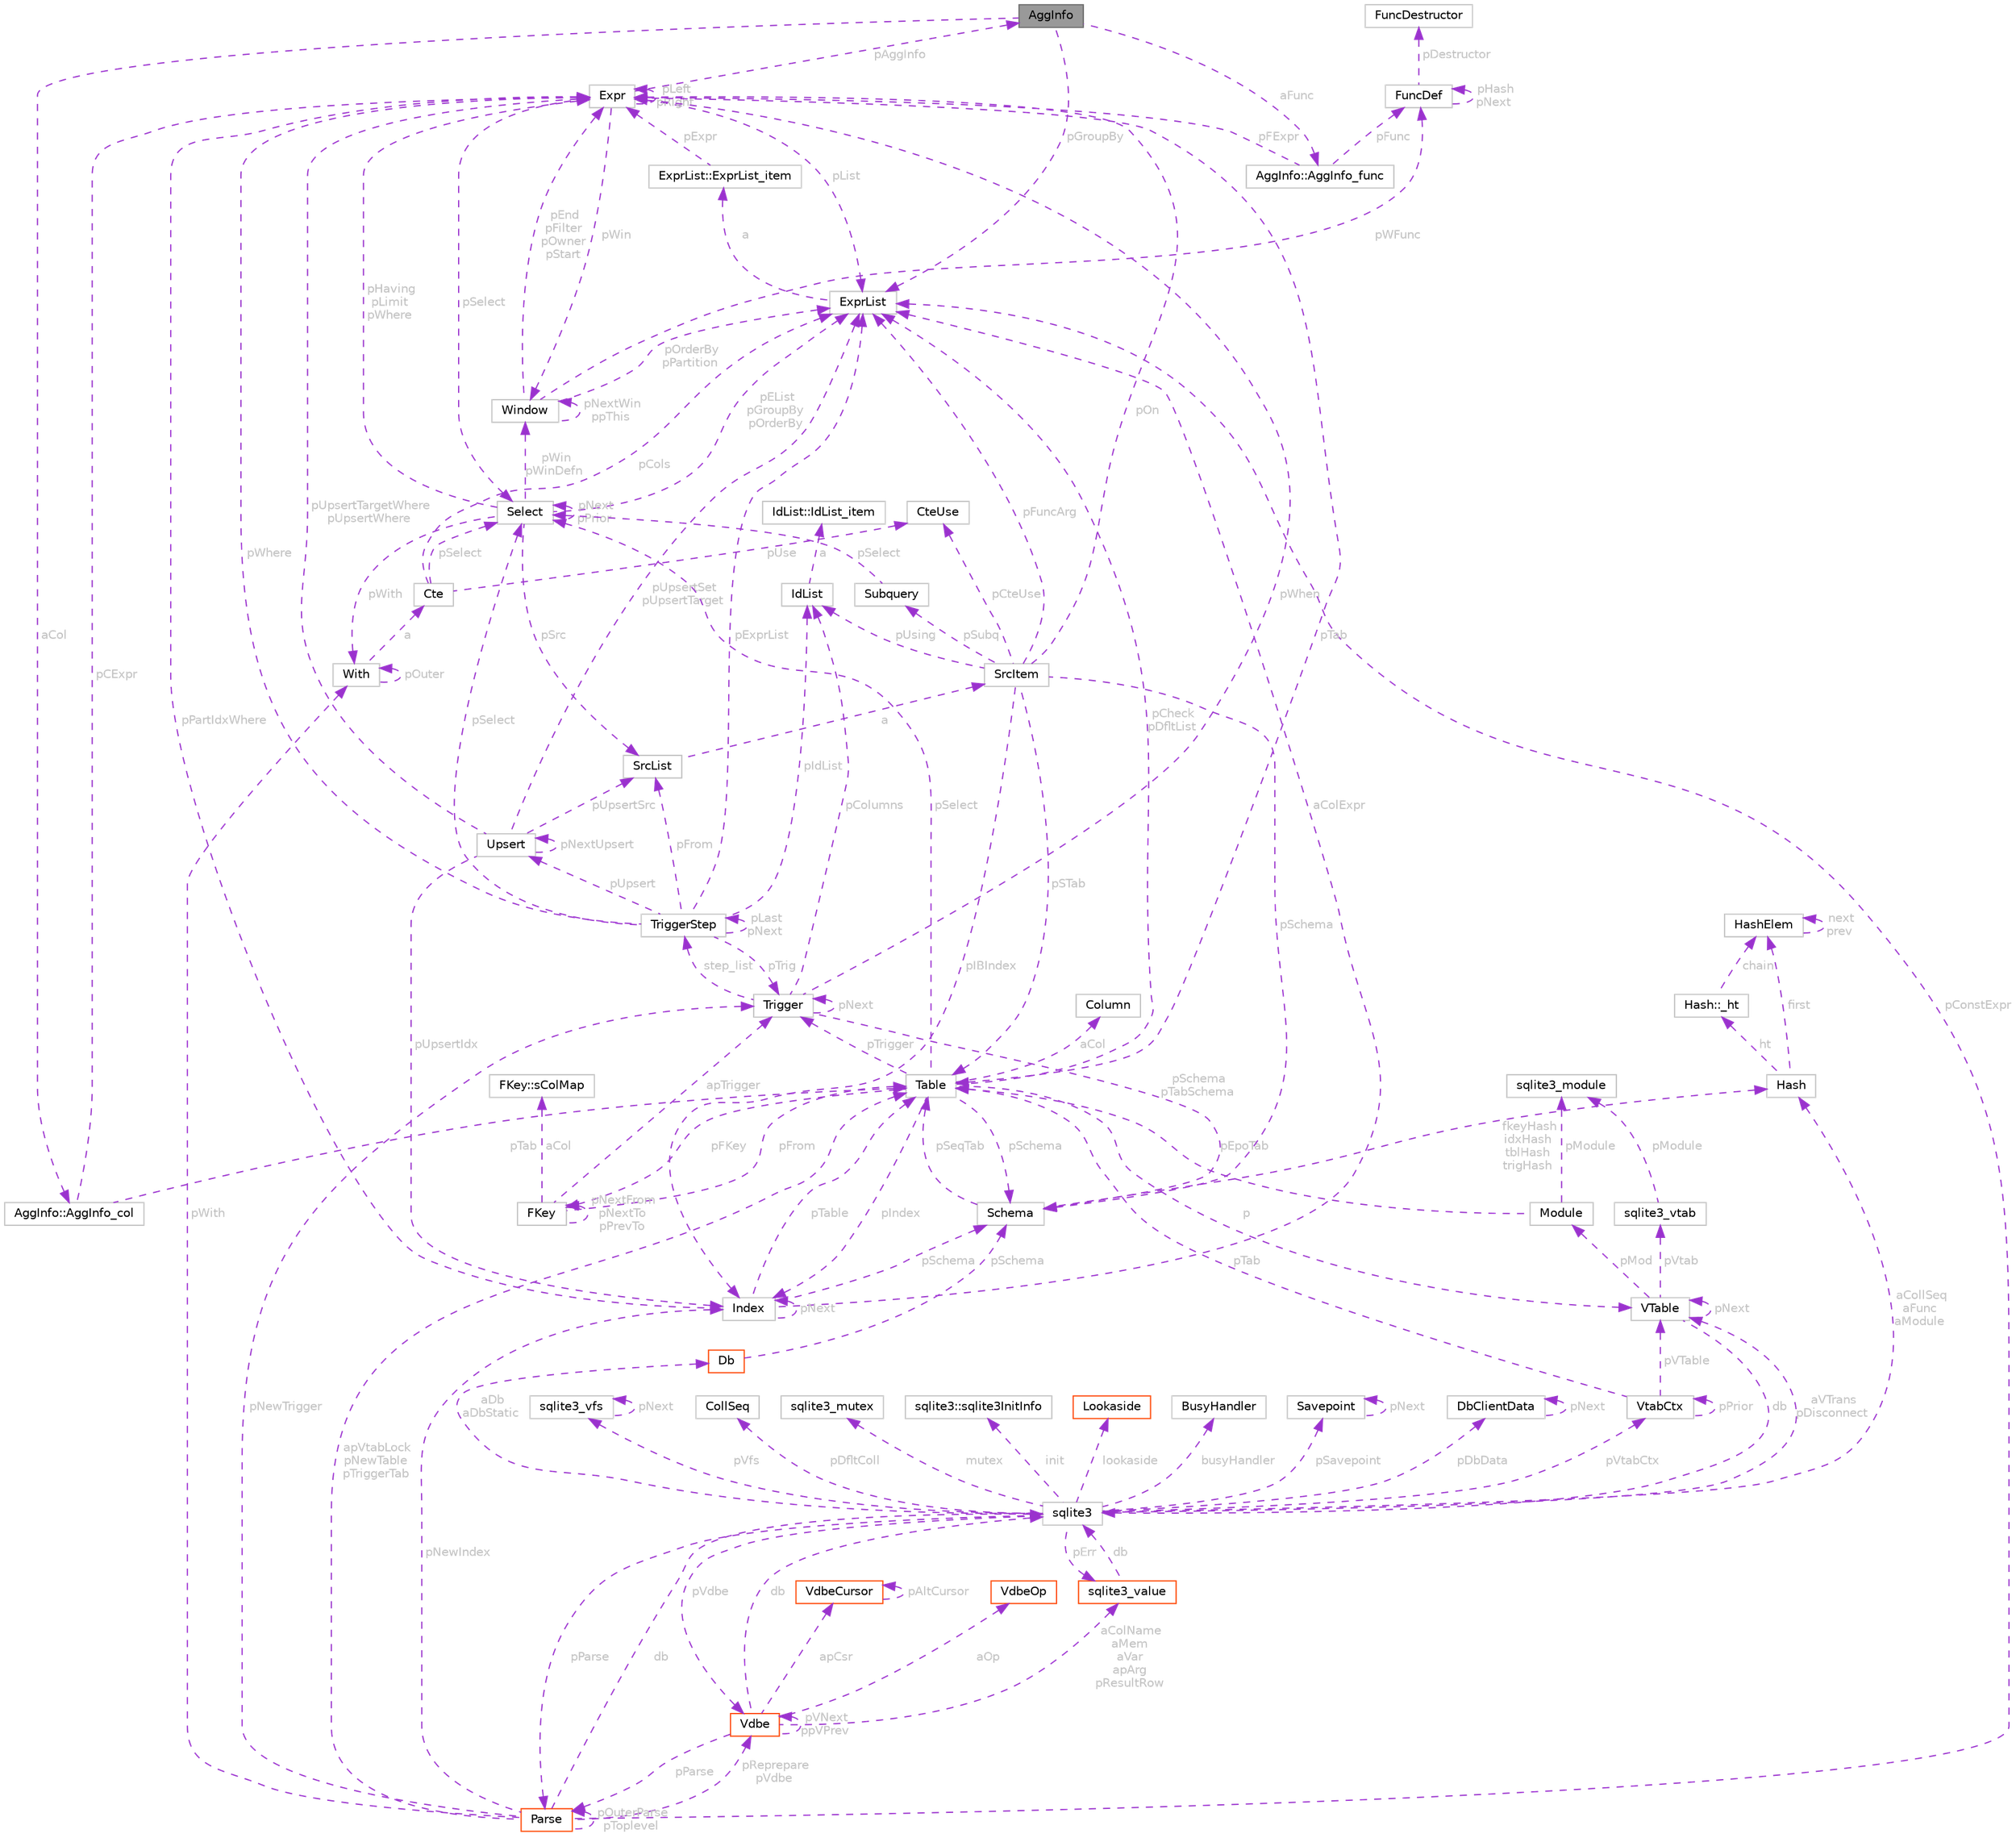 digraph "AggInfo"
{
 // LATEX_PDF_SIZE
  bgcolor="transparent";
  edge [fontname=Helvetica,fontsize=10,labelfontname=Helvetica,labelfontsize=10];
  node [fontname=Helvetica,fontsize=10,shape=box,height=0.2,width=0.4];
  Node1 [id="Node000001",label="AggInfo",height=0.2,width=0.4,color="gray40", fillcolor="grey60", style="filled", fontcolor="black",tooltip=" "];
  Node2 -> Node1 [id="edge1_Node000001_Node000002",dir="back",color="darkorchid3",style="dashed",tooltip=" ",label=" pGroupBy",fontcolor="grey" ];
  Node2 [id="Node000002",label="ExprList",height=0.2,width=0.4,color="grey75", fillcolor="white", style="filled",URL="$structExprList.html",tooltip=" "];
  Node3 -> Node2 [id="edge2_Node000002_Node000003",dir="back",color="darkorchid3",style="dashed",tooltip=" ",label=" a",fontcolor="grey" ];
  Node3 [id="Node000003",label="ExprList::ExprList_item",height=0.2,width=0.4,color="grey75", fillcolor="white", style="filled",URL="$structExprList_1_1ExprList__item.html",tooltip=" "];
  Node4 -> Node3 [id="edge3_Node000003_Node000004",dir="back",color="darkorchid3",style="dashed",tooltip=" ",label=" pExpr",fontcolor="grey" ];
  Node4 [id="Node000004",label="Expr",height=0.2,width=0.4,color="grey75", fillcolor="white", style="filled",URL="$structExpr.html",tooltip=" "];
  Node4 -> Node4 [id="edge4_Node000004_Node000004",dir="back",color="darkorchid3",style="dashed",tooltip=" ",label=" pLeft\npRight",fontcolor="grey" ];
  Node2 -> Node4 [id="edge5_Node000004_Node000002",dir="back",color="darkorchid3",style="dashed",tooltip=" ",label=" pList",fontcolor="grey" ];
  Node5 -> Node4 [id="edge6_Node000004_Node000005",dir="back",color="darkorchid3",style="dashed",tooltip=" ",label=" pSelect",fontcolor="grey" ];
  Node5 [id="Node000005",label="Select",height=0.2,width=0.4,color="grey75", fillcolor="white", style="filled",URL="$structSelect.html",tooltip=" "];
  Node2 -> Node5 [id="edge7_Node000005_Node000002",dir="back",color="darkorchid3",style="dashed",tooltip=" ",label=" pEList\npGroupBy\npOrderBy",fontcolor="grey" ];
  Node6 -> Node5 [id="edge8_Node000005_Node000006",dir="back",color="darkorchid3",style="dashed",tooltip=" ",label=" pSrc",fontcolor="grey" ];
  Node6 [id="Node000006",label="SrcList",height=0.2,width=0.4,color="grey75", fillcolor="white", style="filled",URL="$structSrcList.html",tooltip=" "];
  Node7 -> Node6 [id="edge9_Node000006_Node000007",dir="back",color="darkorchid3",style="dashed",tooltip=" ",label=" a",fontcolor="grey" ];
  Node7 [id="Node000007",label="SrcItem",height=0.2,width=0.4,color="grey75", fillcolor="white", style="filled",URL="$structSrcItem.html",tooltip=" "];
  Node8 -> Node7 [id="edge10_Node000007_Node000008",dir="back",color="darkorchid3",style="dashed",tooltip=" ",label=" pSTab",fontcolor="grey" ];
  Node8 [id="Node000008",label="Table",height=0.2,width=0.4,color="grey75", fillcolor="white", style="filled",URL="$structTable.html",tooltip=" "];
  Node9 -> Node8 [id="edge11_Node000008_Node000009",dir="back",color="darkorchid3",style="dashed",tooltip=" ",label=" aCol",fontcolor="grey" ];
  Node9 [id="Node000009",label="Column",height=0.2,width=0.4,color="grey75", fillcolor="white", style="filled",URL="$structColumn.html",tooltip=" "];
  Node10 -> Node8 [id="edge12_Node000008_Node000010",dir="back",color="darkorchid3",style="dashed",tooltip=" ",label=" pIndex",fontcolor="grey" ];
  Node10 [id="Node000010",label="Index",height=0.2,width=0.4,color="grey75", fillcolor="white", style="filled",URL="$structIndex.html",tooltip=" "];
  Node8 -> Node10 [id="edge13_Node000010_Node000008",dir="back",color="darkorchid3",style="dashed",tooltip=" ",label=" pTable",fontcolor="grey" ];
  Node10 -> Node10 [id="edge14_Node000010_Node000010",dir="back",color="darkorchid3",style="dashed",tooltip=" ",label=" pNext",fontcolor="grey" ];
  Node11 -> Node10 [id="edge15_Node000010_Node000011",dir="back",color="darkorchid3",style="dashed",tooltip=" ",label=" pSchema",fontcolor="grey" ];
  Node11 [id="Node000011",label="Schema",height=0.2,width=0.4,color="grey75", fillcolor="white", style="filled",URL="$structSchema.html",tooltip=" "];
  Node12 -> Node11 [id="edge16_Node000011_Node000012",dir="back",color="darkorchid3",style="dashed",tooltip=" ",label=" fkeyHash\nidxHash\ntblHash\ntrigHash",fontcolor="grey" ];
  Node12 [id="Node000012",label="Hash",height=0.2,width=0.4,color="grey75", fillcolor="white", style="filled",URL="$structHash.html",tooltip=" "];
  Node13 -> Node12 [id="edge17_Node000012_Node000013",dir="back",color="darkorchid3",style="dashed",tooltip=" ",label=" first",fontcolor="grey" ];
  Node13 [id="Node000013",label="HashElem",height=0.2,width=0.4,color="grey75", fillcolor="white", style="filled",URL="$structHashElem.html",tooltip=" "];
  Node13 -> Node13 [id="edge18_Node000013_Node000013",dir="back",color="darkorchid3",style="dashed",tooltip=" ",label=" next\nprev",fontcolor="grey" ];
  Node14 -> Node12 [id="edge19_Node000012_Node000014",dir="back",color="darkorchid3",style="dashed",tooltip=" ",label=" ht",fontcolor="grey" ];
  Node14 [id="Node000014",label="Hash::_ht",height=0.2,width=0.4,color="grey75", fillcolor="white", style="filled",URL="$structHash_1_1__ht.html",tooltip=" "];
  Node13 -> Node14 [id="edge20_Node000014_Node000013",dir="back",color="darkorchid3",style="dashed",tooltip=" ",label=" chain",fontcolor="grey" ];
  Node8 -> Node11 [id="edge21_Node000011_Node000008",dir="back",color="darkorchid3",style="dashed",tooltip=" ",label=" pSeqTab",fontcolor="grey" ];
  Node4 -> Node10 [id="edge22_Node000010_Node000004",dir="back",color="darkorchid3",style="dashed",tooltip=" ",label=" pPartIdxWhere",fontcolor="grey" ];
  Node2 -> Node10 [id="edge23_Node000010_Node000002",dir="back",color="darkorchid3",style="dashed",tooltip=" ",label=" aColExpr",fontcolor="grey" ];
  Node2 -> Node8 [id="edge24_Node000008_Node000002",dir="back",color="darkorchid3",style="dashed",tooltip=" ",label=" pCheck\npDfltList",fontcolor="grey" ];
  Node15 -> Node8 [id="edge25_Node000008_Node000015",dir="back",color="darkorchid3",style="dashed",tooltip=" ",label=" pFKey",fontcolor="grey" ];
  Node15 [id="Node000015",label="FKey",height=0.2,width=0.4,color="grey75", fillcolor="white", style="filled",URL="$structFKey.html",tooltip=" "];
  Node8 -> Node15 [id="edge26_Node000015_Node000008",dir="back",color="darkorchid3",style="dashed",tooltip=" ",label=" pFrom",fontcolor="grey" ];
  Node15 -> Node15 [id="edge27_Node000015_Node000015",dir="back",color="darkorchid3",style="dashed",tooltip=" ",label=" pNextFrom\npNextTo\npPrevTo",fontcolor="grey" ];
  Node16 -> Node15 [id="edge28_Node000015_Node000016",dir="back",color="darkorchid3",style="dashed",tooltip=" ",label=" apTrigger",fontcolor="grey" ];
  Node16 [id="Node000016",label="Trigger",height=0.2,width=0.4,color="grey75", fillcolor="white", style="filled",URL="$structTrigger.html",tooltip=" "];
  Node4 -> Node16 [id="edge29_Node000016_Node000004",dir="back",color="darkorchid3",style="dashed",tooltip=" ",label=" pWhen",fontcolor="grey" ];
  Node17 -> Node16 [id="edge30_Node000016_Node000017",dir="back",color="darkorchid3",style="dashed",tooltip=" ",label=" pColumns",fontcolor="grey" ];
  Node17 [id="Node000017",label="IdList",height=0.2,width=0.4,color="grey75", fillcolor="white", style="filled",URL="$structIdList.html",tooltip=" "];
  Node18 -> Node17 [id="edge31_Node000017_Node000018",dir="back",color="darkorchid3",style="dashed",tooltip=" ",label=" a",fontcolor="grey" ];
  Node18 [id="Node000018",label="IdList::IdList_item",height=0.2,width=0.4,color="grey75", fillcolor="white", style="filled",URL="$structIdList_1_1IdList__item.html",tooltip=" "];
  Node11 -> Node16 [id="edge32_Node000016_Node000011",dir="back",color="darkorchid3",style="dashed",tooltip=" ",label=" pSchema\npTabSchema",fontcolor="grey" ];
  Node19 -> Node16 [id="edge33_Node000016_Node000019",dir="back",color="darkorchid3",style="dashed",tooltip=" ",label=" step_list",fontcolor="grey" ];
  Node19 [id="Node000019",label="TriggerStep",height=0.2,width=0.4,color="grey75", fillcolor="white", style="filled",URL="$structTriggerStep.html",tooltip=" "];
  Node16 -> Node19 [id="edge34_Node000019_Node000016",dir="back",color="darkorchid3",style="dashed",tooltip=" ",label=" pTrig",fontcolor="grey" ];
  Node5 -> Node19 [id="edge35_Node000019_Node000005",dir="back",color="darkorchid3",style="dashed",tooltip=" ",label=" pSelect",fontcolor="grey" ];
  Node6 -> Node19 [id="edge36_Node000019_Node000006",dir="back",color="darkorchid3",style="dashed",tooltip=" ",label=" pFrom",fontcolor="grey" ];
  Node4 -> Node19 [id="edge37_Node000019_Node000004",dir="back",color="darkorchid3",style="dashed",tooltip=" ",label=" pWhere",fontcolor="grey" ];
  Node2 -> Node19 [id="edge38_Node000019_Node000002",dir="back",color="darkorchid3",style="dashed",tooltip=" ",label=" pExprList",fontcolor="grey" ];
  Node17 -> Node19 [id="edge39_Node000019_Node000017",dir="back",color="darkorchid3",style="dashed",tooltip=" ",label=" pIdList",fontcolor="grey" ];
  Node20 -> Node19 [id="edge40_Node000019_Node000020",dir="back",color="darkorchid3",style="dashed",tooltip=" ",label=" pUpsert",fontcolor="grey" ];
  Node20 [id="Node000020",label="Upsert",height=0.2,width=0.4,color="grey75", fillcolor="white", style="filled",URL="$structUpsert.html",tooltip=" "];
  Node2 -> Node20 [id="edge41_Node000020_Node000002",dir="back",color="darkorchid3",style="dashed",tooltip=" ",label=" pUpsertSet\npUpsertTarget",fontcolor="grey" ];
  Node4 -> Node20 [id="edge42_Node000020_Node000004",dir="back",color="darkorchid3",style="dashed",tooltip=" ",label=" pUpsertTargetWhere\npUpsertWhere",fontcolor="grey" ];
  Node20 -> Node20 [id="edge43_Node000020_Node000020",dir="back",color="darkorchid3",style="dashed",tooltip=" ",label=" pNextUpsert",fontcolor="grey" ];
  Node10 -> Node20 [id="edge44_Node000020_Node000010",dir="back",color="darkorchid3",style="dashed",tooltip=" ",label=" pUpsertIdx",fontcolor="grey" ];
  Node6 -> Node20 [id="edge45_Node000020_Node000006",dir="back",color="darkorchid3",style="dashed",tooltip=" ",label=" pUpsertSrc",fontcolor="grey" ];
  Node19 -> Node19 [id="edge46_Node000019_Node000019",dir="back",color="darkorchid3",style="dashed",tooltip=" ",label=" pLast\npNext",fontcolor="grey" ];
  Node16 -> Node16 [id="edge47_Node000016_Node000016",dir="back",color="darkorchid3",style="dashed",tooltip=" ",label=" pNext",fontcolor="grey" ];
  Node21 -> Node15 [id="edge48_Node000015_Node000021",dir="back",color="darkorchid3",style="dashed",tooltip=" ",label=" aCol",fontcolor="grey" ];
  Node21 [id="Node000021",label="FKey::sColMap",height=0.2,width=0.4,color="grey75", fillcolor="white", style="filled",URL="$structFKey_1_1sColMap.html",tooltip=" "];
  Node5 -> Node8 [id="edge49_Node000008_Node000005",dir="back",color="darkorchid3",style="dashed",tooltip=" ",label=" pSelect",fontcolor="grey" ];
  Node22 -> Node8 [id="edge50_Node000008_Node000022",dir="back",color="darkorchid3",style="dashed",tooltip=" ",label=" p",fontcolor="grey" ];
  Node22 [id="Node000022",label="VTable",height=0.2,width=0.4,color="grey75", fillcolor="white", style="filled",URL="$structVTable.html",tooltip=" "];
  Node23 -> Node22 [id="edge51_Node000022_Node000023",dir="back",color="darkorchid3",style="dashed",tooltip=" ",label=" db",fontcolor="grey" ];
  Node23 [id="Node000023",label="sqlite3",height=0.2,width=0.4,color="grey75", fillcolor="white", style="filled",URL="$structsqlite3.html",tooltip=" "];
  Node24 -> Node23 [id="edge52_Node000023_Node000024",dir="back",color="darkorchid3",style="dashed",tooltip=" ",label=" pVfs",fontcolor="grey" ];
  Node24 [id="Node000024",label="sqlite3_vfs",height=0.2,width=0.4,color="grey75", fillcolor="white", style="filled",URL="$structsqlite3__vfs.html",tooltip=" "];
  Node24 -> Node24 [id="edge53_Node000024_Node000024",dir="back",color="darkorchid3",style="dashed",tooltip=" ",label=" pNext",fontcolor="grey" ];
  Node25 -> Node23 [id="edge54_Node000023_Node000025",dir="back",color="darkorchid3",style="dashed",tooltip=" ",label=" pVdbe",fontcolor="grey" ];
  Node25 [id="Node000025",label="Vdbe",height=0.2,width=0.4,color="orangered", fillcolor="white", style="filled",URL="$structVdbe.html",tooltip=" "];
  Node23 -> Node25 [id="edge55_Node000025_Node000023",dir="back",color="darkorchid3",style="dashed",tooltip=" ",label=" db",fontcolor="grey" ];
  Node25 -> Node25 [id="edge56_Node000025_Node000025",dir="back",color="darkorchid3",style="dashed",tooltip=" ",label=" pVNext\nppVPrev",fontcolor="grey" ];
  Node26 -> Node25 [id="edge57_Node000025_Node000026",dir="back",color="darkorchid3",style="dashed",tooltip=" ",label=" pParse",fontcolor="grey" ];
  Node26 [id="Node000026",label="Parse",height=0.2,width=0.4,color="orangered", fillcolor="white", style="filled",URL="$structParse.html",tooltip=" "];
  Node23 -> Node26 [id="edge58_Node000026_Node000023",dir="back",color="darkorchid3",style="dashed",tooltip=" ",label=" db",fontcolor="grey" ];
  Node25 -> Node26 [id="edge59_Node000026_Node000025",dir="back",color="darkorchid3",style="dashed",tooltip=" ",label=" pReprepare\npVdbe",fontcolor="grey" ];
  Node2 -> Node26 [id="edge60_Node000026_Node000002",dir="back",color="darkorchid3",style="dashed",tooltip=" ",label=" pConstExpr",fontcolor="grey" ];
  Node26 -> Node26 [id="edge61_Node000026_Node000026",dir="back",color="darkorchid3",style="dashed",tooltip=" ",label=" pOuterParse\npToplevel",fontcolor="grey" ];
  Node8 -> Node26 [id="edge62_Node000026_Node000008",dir="back",color="darkorchid3",style="dashed",tooltip=" ",label=" apVtabLock\npNewTable\npTriggerTab",fontcolor="grey" ];
  Node10 -> Node26 [id="edge63_Node000026_Node000010",dir="back",color="darkorchid3",style="dashed",tooltip=" ",label=" pNewIndex",fontcolor="grey" ];
  Node16 -> Node26 [id="edge64_Node000026_Node000016",dir="back",color="darkorchid3",style="dashed",tooltip=" ",label=" pNewTrigger",fontcolor="grey" ];
  Node45 -> Node26 [id="edge65_Node000026_Node000045",dir="back",color="darkorchid3",style="dashed",tooltip=" ",label=" pWith",fontcolor="grey" ];
  Node45 [id="Node000045",label="With",height=0.2,width=0.4,color="grey75", fillcolor="white", style="filled",URL="$structWith.html",tooltip=" "];
  Node45 -> Node45 [id="edge66_Node000045_Node000045",dir="back",color="darkorchid3",style="dashed",tooltip=" ",label=" pOuter",fontcolor="grey" ];
  Node46 -> Node45 [id="edge67_Node000045_Node000046",dir="back",color="darkorchid3",style="dashed",tooltip=" ",label=" a",fontcolor="grey" ];
  Node46 [id="Node000046",label="Cte",height=0.2,width=0.4,color="grey75", fillcolor="white", style="filled",URL="$structCte.html",tooltip=" "];
  Node2 -> Node46 [id="edge68_Node000046_Node000002",dir="back",color="darkorchid3",style="dashed",tooltip=" ",label=" pCols",fontcolor="grey" ];
  Node5 -> Node46 [id="edge69_Node000046_Node000005",dir="back",color="darkorchid3",style="dashed",tooltip=" ",label=" pSelect",fontcolor="grey" ];
  Node47 -> Node46 [id="edge70_Node000046_Node000047",dir="back",color="darkorchid3",style="dashed",tooltip=" ",label=" pUse",fontcolor="grey" ];
  Node47 [id="Node000047",label="CteUse",height=0.2,width=0.4,color="grey75", fillcolor="white", style="filled",URL="$structCteUse.html",tooltip=" "];
  Node37 -> Node25 [id="edge71_Node000025_Node000037",dir="back",color="darkorchid3",style="dashed",tooltip=" ",label=" aColName\naMem\naVar\napArg\npResultRow",fontcolor="grey" ];
  Node37 [id="Node000037",label="sqlite3_value",height=0.2,width=0.4,color="orangered", fillcolor="white", style="filled",URL="$structsqlite3__value.html",tooltip=" "];
  Node23 -> Node37 [id="edge72_Node000037_Node000023",dir="back",color="darkorchid3",style="dashed",tooltip=" ",label=" db",fontcolor="grey" ];
  Node49 -> Node25 [id="edge73_Node000025_Node000049",dir="back",color="darkorchid3",style="dashed",tooltip=" ",label=" apCsr",fontcolor="grey" ];
  Node49 [id="Node000049",label="VdbeCursor",height=0.2,width=0.4,color="orangered", fillcolor="white", style="filled",URL="$structVdbeCursor.html",tooltip=" "];
  Node49 -> Node49 [id="edge74_Node000049_Node000049",dir="back",color="darkorchid3",style="dashed",tooltip=" ",label=" pAltCursor",fontcolor="grey" ];
  Node32 -> Node25 [id="edge75_Node000025_Node000032",dir="back",color="darkorchid3",style="dashed",tooltip=" ",label=" aOp",fontcolor="grey" ];
  Node32 [id="Node000032",label="VdbeOp",height=0.2,width=0.4,color="orangered", fillcolor="white", style="filled",URL="$structVdbeOp.html",tooltip=" "];
  Node39 -> Node23 [id="edge76_Node000023_Node000039",dir="back",color="darkorchid3",style="dashed",tooltip=" ",label=" pDfltColl",fontcolor="grey" ];
  Node39 [id="Node000039",label="CollSeq",height=0.2,width=0.4,color="grey75", fillcolor="white", style="filled",URL="$structCollSeq.html",tooltip=" "];
  Node66 -> Node23 [id="edge77_Node000023_Node000066",dir="back",color="darkorchid3",style="dashed",tooltip=" ",label=" mutex",fontcolor="grey" ];
  Node66 [id="Node000066",label="sqlite3_mutex",height=0.2,width=0.4,color="grey75", fillcolor="white", style="filled",URL="$structsqlite3__mutex.html",tooltip=" "];
  Node84 -> Node23 [id="edge78_Node000023_Node000084",dir="back",color="darkorchid3",style="dashed",tooltip=" ",label=" aDb\naDbStatic",fontcolor="grey" ];
  Node84 [id="Node000084",label="Db",height=0.2,width=0.4,color="orangered", fillcolor="white", style="filled",URL="$structDb.html",tooltip=" "];
  Node11 -> Node84 [id="edge79_Node000084_Node000011",dir="back",color="darkorchid3",style="dashed",tooltip=" ",label=" pSchema",fontcolor="grey" ];
  Node85 -> Node23 [id="edge80_Node000023_Node000085",dir="back",color="darkorchid3",style="dashed",tooltip=" ",label=" init",fontcolor="grey" ];
  Node85 [id="Node000085",label="sqlite3::sqlite3InitInfo",height=0.2,width=0.4,color="grey75", fillcolor="white", style="filled",URL="$structsqlite3_1_1sqlite3InitInfo.html",tooltip=" "];
  Node26 -> Node23 [id="edge81_Node000023_Node000026",dir="back",color="darkorchid3",style="dashed",tooltip=" ",label=" pParse",fontcolor="grey" ];
  Node37 -> Node23 [id="edge82_Node000023_Node000037",dir="back",color="darkorchid3",style="dashed",tooltip=" ",label=" pErr",fontcolor="grey" ];
  Node86 -> Node23 [id="edge83_Node000023_Node000086",dir="back",color="darkorchid3",style="dashed",tooltip=" ",label=" lookaside",fontcolor="grey" ];
  Node86 [id="Node000086",label="Lookaside",height=0.2,width=0.4,color="orangered", fillcolor="white", style="filled",URL="$structLookaside.html",tooltip=" "];
  Node12 -> Node23 [id="edge84_Node000023_Node000012",dir="back",color="darkorchid3",style="dashed",tooltip=" ",label=" aCollSeq\naFunc\naModule",fontcolor="grey" ];
  Node88 -> Node23 [id="edge85_Node000023_Node000088",dir="back",color="darkorchid3",style="dashed",tooltip=" ",label=" pVtabCtx",fontcolor="grey" ];
  Node88 [id="Node000088",label="VtabCtx",height=0.2,width=0.4,color="grey75", fillcolor="white", style="filled",URL="$structVtabCtx.html",tooltip=" "];
  Node22 -> Node88 [id="edge86_Node000088_Node000022",dir="back",color="darkorchid3",style="dashed",tooltip=" ",label=" pVTable",fontcolor="grey" ];
  Node8 -> Node88 [id="edge87_Node000088_Node000008",dir="back",color="darkorchid3",style="dashed",tooltip=" ",label=" pTab",fontcolor="grey" ];
  Node88 -> Node88 [id="edge88_Node000088_Node000088",dir="back",color="darkorchid3",style="dashed",tooltip=" ",label=" pPrior",fontcolor="grey" ];
  Node22 -> Node23 [id="edge89_Node000023_Node000022",dir="back",color="darkorchid3",style="dashed",tooltip=" ",label=" aVTrans\npDisconnect",fontcolor="grey" ];
  Node89 -> Node23 [id="edge90_Node000023_Node000089",dir="back",color="darkorchid3",style="dashed",tooltip=" ",label=" busyHandler",fontcolor="grey" ];
  Node89 [id="Node000089",label="BusyHandler",height=0.2,width=0.4,color="grey75", fillcolor="white", style="filled",URL="$structBusyHandler.html",tooltip=" "];
  Node90 -> Node23 [id="edge91_Node000023_Node000090",dir="back",color="darkorchid3",style="dashed",tooltip=" ",label=" pSavepoint",fontcolor="grey" ];
  Node90 [id="Node000090",label="Savepoint",height=0.2,width=0.4,color="grey75", fillcolor="white", style="filled",URL="$structSavepoint.html",tooltip=" "];
  Node90 -> Node90 [id="edge92_Node000090_Node000090",dir="back",color="darkorchid3",style="dashed",tooltip=" ",label=" pNext",fontcolor="grey" ];
  Node91 -> Node23 [id="edge93_Node000023_Node000091",dir="back",color="darkorchid3",style="dashed",tooltip=" ",label=" pDbData",fontcolor="grey" ];
  Node91 [id="Node000091",label="DbClientData",height=0.2,width=0.4,color="grey75", fillcolor="white", style="filled",URL="$structDbClientData.html",tooltip=" "];
  Node91 -> Node91 [id="edge94_Node000091_Node000091",dir="back",color="darkorchid3",style="dashed",tooltip=" ",label=" pNext",fontcolor="grey" ];
  Node92 -> Node22 [id="edge95_Node000022_Node000092",dir="back",color="darkorchid3",style="dashed",tooltip=" ",label=" pMod",fontcolor="grey" ];
  Node92 [id="Node000092",label="Module",height=0.2,width=0.4,color="grey75", fillcolor="white", style="filled",URL="$structModule.html",tooltip=" "];
  Node70 -> Node92 [id="edge96_Node000092_Node000070",dir="back",color="darkorchid3",style="dashed",tooltip=" ",label=" pModule",fontcolor="grey" ];
  Node70 [id="Node000070",label="sqlite3_module",height=0.2,width=0.4,color="grey75", fillcolor="white", style="filled",URL="$structsqlite3__module.html",tooltip=" "];
  Node8 -> Node92 [id="edge97_Node000092_Node000008",dir="back",color="darkorchid3",style="dashed",tooltip=" ",label=" pEpoTab",fontcolor="grey" ];
  Node69 -> Node22 [id="edge98_Node000022_Node000069",dir="back",color="darkorchid3",style="dashed",tooltip=" ",label=" pVtab",fontcolor="grey" ];
  Node69 [id="Node000069",label="sqlite3_vtab",height=0.2,width=0.4,color="grey75", fillcolor="white", style="filled",URL="$structsqlite3__vtab.html",tooltip=" "];
  Node70 -> Node69 [id="edge99_Node000069_Node000070",dir="back",color="darkorchid3",style="dashed",tooltip=" ",label=" pModule",fontcolor="grey" ];
  Node22 -> Node22 [id="edge100_Node000022_Node000022",dir="back",color="darkorchid3",style="dashed",tooltip=" ",label=" pNext",fontcolor="grey" ];
  Node16 -> Node8 [id="edge101_Node000008_Node000016",dir="back",color="darkorchid3",style="dashed",tooltip=" ",label=" pTrigger",fontcolor="grey" ];
  Node11 -> Node8 [id="edge102_Node000008_Node000011",dir="back",color="darkorchid3",style="dashed",tooltip=" ",label=" pSchema",fontcolor="grey" ];
  Node2 -> Node7 [id="edge103_Node000007_Node000002",dir="back",color="darkorchid3",style="dashed",tooltip=" ",label=" pFuncArg",fontcolor="grey" ];
  Node10 -> Node7 [id="edge104_Node000007_Node000010",dir="back",color="darkorchid3",style="dashed",tooltip=" ",label=" pIBIndex",fontcolor="grey" ];
  Node47 -> Node7 [id="edge105_Node000007_Node000047",dir="back",color="darkorchid3",style="dashed",tooltip=" ",label=" pCteUse",fontcolor="grey" ];
  Node4 -> Node7 [id="edge106_Node000007_Node000004",dir="back",color="darkorchid3",style="dashed",tooltip=" ",label=" pOn",fontcolor="grey" ];
  Node17 -> Node7 [id="edge107_Node000007_Node000017",dir="back",color="darkorchid3",style="dashed",tooltip=" ",label=" pUsing",fontcolor="grey" ];
  Node11 -> Node7 [id="edge108_Node000007_Node000011",dir="back",color="darkorchid3",style="dashed",tooltip=" ",label=" pSchema",fontcolor="grey" ];
  Node93 -> Node7 [id="edge109_Node000007_Node000093",dir="back",color="darkorchid3",style="dashed",tooltip=" ",label=" pSubq",fontcolor="grey" ];
  Node93 [id="Node000093",label="Subquery",height=0.2,width=0.4,color="grey75", fillcolor="white", style="filled",URL="$structSubquery.html",tooltip=" "];
  Node5 -> Node93 [id="edge110_Node000093_Node000005",dir="back",color="darkorchid3",style="dashed",tooltip=" ",label=" pSelect",fontcolor="grey" ];
  Node4 -> Node5 [id="edge111_Node000005_Node000004",dir="back",color="darkorchid3",style="dashed",tooltip=" ",label=" pHaving\npLimit\npWhere",fontcolor="grey" ];
  Node5 -> Node5 [id="edge112_Node000005_Node000005",dir="back",color="darkorchid3",style="dashed",tooltip=" ",label=" pNext\npPrior",fontcolor="grey" ];
  Node45 -> Node5 [id="edge113_Node000005_Node000045",dir="back",color="darkorchid3",style="dashed",tooltip=" ",label=" pWith",fontcolor="grey" ];
  Node94 -> Node5 [id="edge114_Node000005_Node000094",dir="back",color="darkorchid3",style="dashed",tooltip=" ",label=" pWin\npWinDefn",fontcolor="grey" ];
  Node94 [id="Node000094",label="Window",height=0.2,width=0.4,color="grey75", fillcolor="white", style="filled",URL="$structWindow.html",tooltip=" "];
  Node2 -> Node94 [id="edge115_Node000094_Node000002",dir="back",color="darkorchid3",style="dashed",tooltip=" ",label=" pOrderBy\npPartition",fontcolor="grey" ];
  Node4 -> Node94 [id="edge116_Node000094_Node000004",dir="back",color="darkorchid3",style="dashed",tooltip=" ",label=" pEnd\npFilter\npOwner\npStart",fontcolor="grey" ];
  Node94 -> Node94 [id="edge117_Node000094_Node000094",dir="back",color="darkorchid3",style="dashed",tooltip=" ",label=" pNextWin\nppThis",fontcolor="grey" ];
  Node34 -> Node94 [id="edge118_Node000094_Node000034",dir="back",color="darkorchid3",style="dashed",tooltip=" ",label=" pWFunc",fontcolor="grey" ];
  Node34 [id="Node000034",label="FuncDef",height=0.2,width=0.4,color="grey75", fillcolor="white", style="filled",URL="$structFuncDef.html",tooltip=" "];
  Node34 -> Node34 [id="edge119_Node000034_Node000034",dir="back",color="darkorchid3",style="dashed",tooltip=" ",label=" pHash\npNext",fontcolor="grey" ];
  Node35 -> Node34 [id="edge120_Node000034_Node000035",dir="back",color="darkorchid3",style="dashed",tooltip=" ",label=" pDestructor",fontcolor="grey" ];
  Node35 [id="Node000035",label="FuncDestructor",height=0.2,width=0.4,color="grey75", fillcolor="white", style="filled",URL="$structFuncDestructor.html",tooltip=" "];
  Node1 -> Node4 [id="edge121_Node000004_Node000001",dir="back",color="darkorchid3",style="dashed",tooltip=" ",label=" pAggInfo",fontcolor="grey" ];
  Node8 -> Node4 [id="edge122_Node000004_Node000008",dir="back",color="darkorchid3",style="dashed",tooltip=" ",label=" pTab",fontcolor="grey" ];
  Node94 -> Node4 [id="edge123_Node000004_Node000094",dir="back",color="darkorchid3",style="dashed",tooltip=" ",label=" pWin",fontcolor="grey" ];
  Node95 -> Node1 [id="edge124_Node000001_Node000095",dir="back",color="darkorchid3",style="dashed",tooltip=" ",label=" aCol",fontcolor="grey" ];
  Node95 [id="Node000095",label="AggInfo::AggInfo_col",height=0.2,width=0.4,color="grey75", fillcolor="white", style="filled",URL="$structAggInfo_1_1AggInfo__col.html",tooltip=" "];
  Node8 -> Node95 [id="edge125_Node000095_Node000008",dir="back",color="darkorchid3",style="dashed",tooltip=" ",label=" pTab",fontcolor="grey" ];
  Node4 -> Node95 [id="edge126_Node000095_Node000004",dir="back",color="darkorchid3",style="dashed",tooltip=" ",label=" pCExpr",fontcolor="grey" ];
  Node96 -> Node1 [id="edge127_Node000001_Node000096",dir="back",color="darkorchid3",style="dashed",tooltip=" ",label=" aFunc",fontcolor="grey" ];
  Node96 [id="Node000096",label="AggInfo::AggInfo_func",height=0.2,width=0.4,color="grey75", fillcolor="white", style="filled",URL="$structAggInfo_1_1AggInfo__func.html",tooltip=" "];
  Node4 -> Node96 [id="edge128_Node000096_Node000004",dir="back",color="darkorchid3",style="dashed",tooltip=" ",label=" pFExpr",fontcolor="grey" ];
  Node34 -> Node96 [id="edge129_Node000096_Node000034",dir="back",color="darkorchid3",style="dashed",tooltip=" ",label=" pFunc",fontcolor="grey" ];
}

